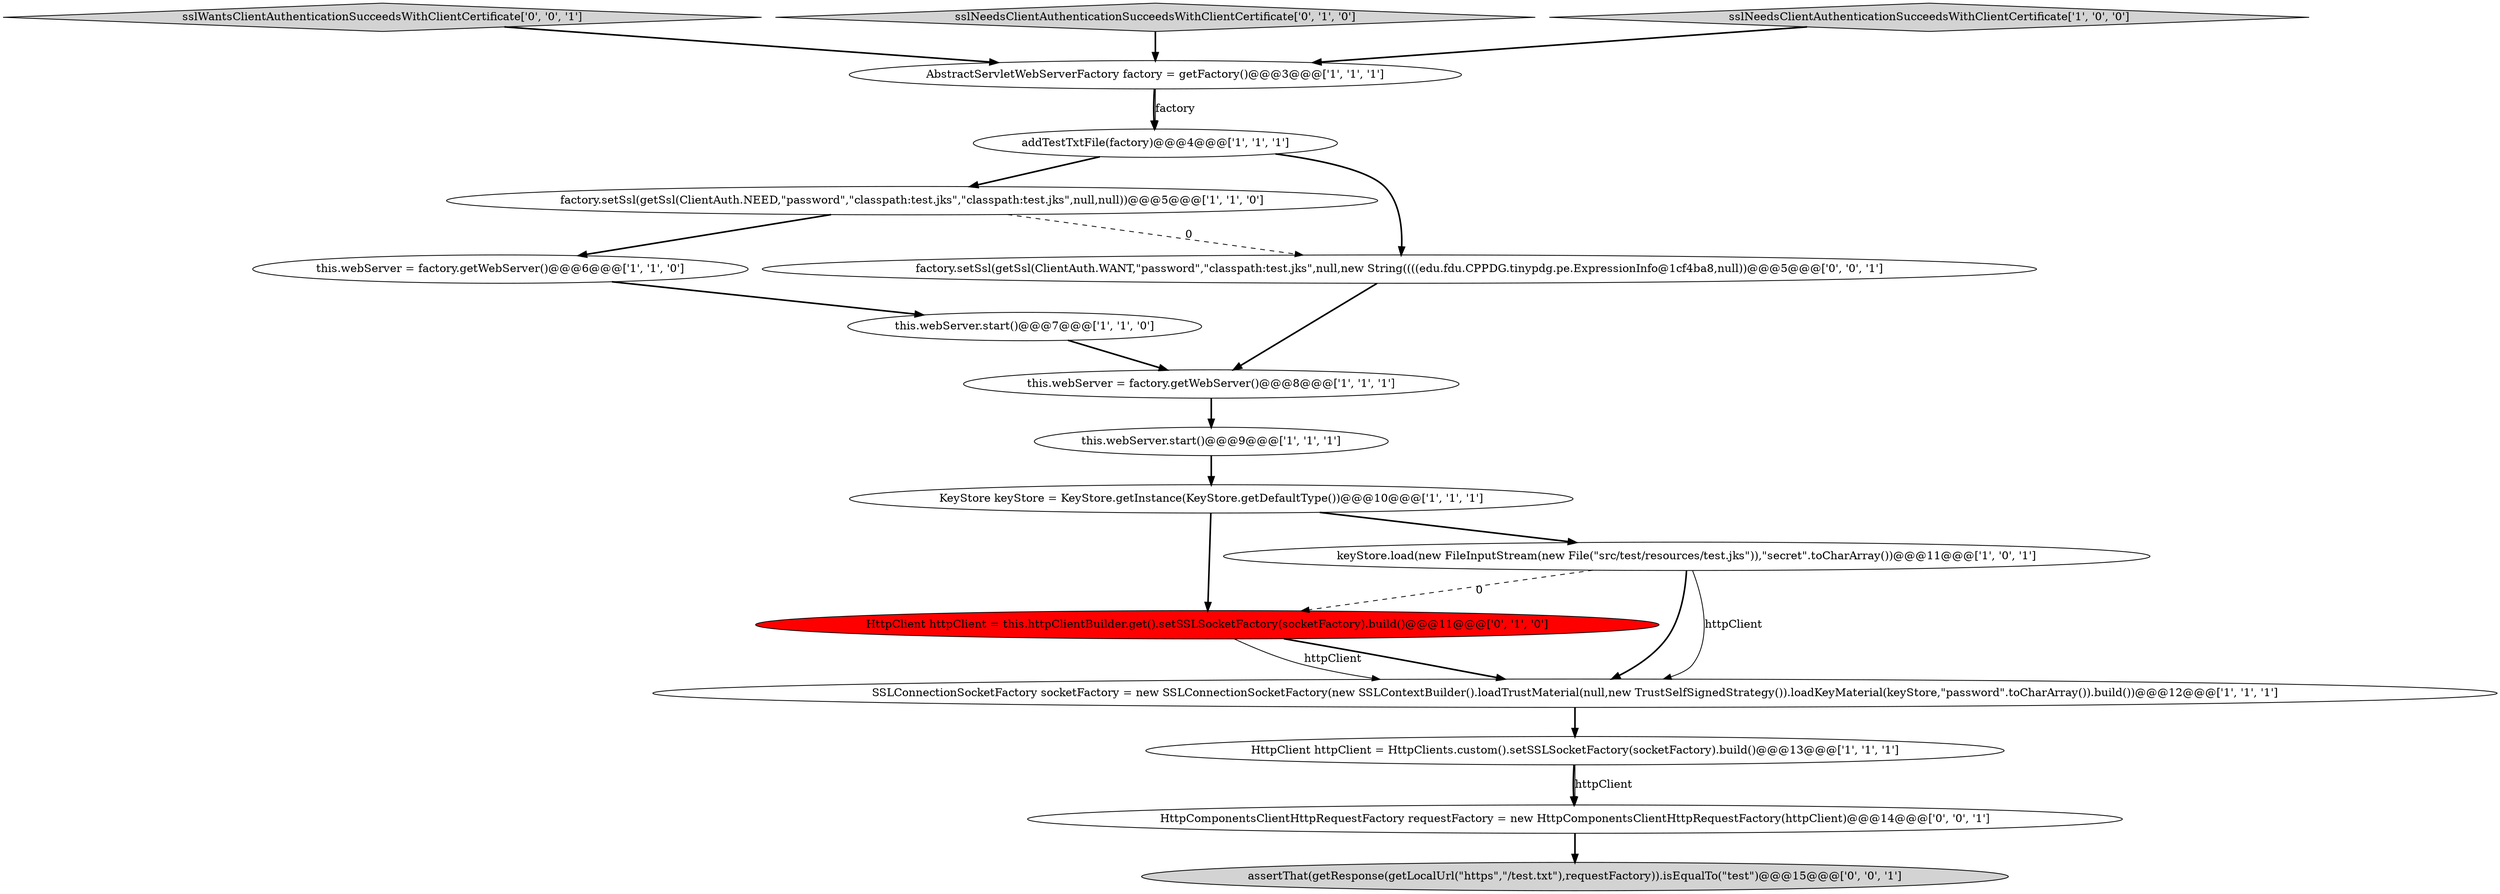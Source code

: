 digraph {
14 [style = filled, label = "HttpComponentsClientHttpRequestFactory requestFactory = new HttpComponentsClientHttpRequestFactory(httpClient)@@@14@@@['0', '0', '1']", fillcolor = white, shape = ellipse image = "AAA0AAABBB3BBB"];
7 [style = filled, label = "factory.setSsl(getSsl(ClientAuth.NEED,\"password\",\"classpath:test.jks\",\"classpath:test.jks\",null,null))@@@5@@@['1', '1', '0']", fillcolor = white, shape = ellipse image = "AAA0AAABBB1BBB"];
8 [style = filled, label = "this.webServer = factory.getWebServer()@@@8@@@['1', '1', '1']", fillcolor = white, shape = ellipse image = "AAA0AAABBB1BBB"];
1 [style = filled, label = "AbstractServletWebServerFactory factory = getFactory()@@@3@@@['1', '1', '1']", fillcolor = white, shape = ellipse image = "AAA0AAABBB1BBB"];
11 [style = filled, label = "SSLConnectionSocketFactory socketFactory = new SSLConnectionSocketFactory(new SSLContextBuilder().loadTrustMaterial(null,new TrustSelfSignedStrategy()).loadKeyMaterial(keyStore,\"password\".toCharArray()).build())@@@12@@@['1', '1', '1']", fillcolor = white, shape = ellipse image = "AAA0AAABBB1BBB"];
16 [style = filled, label = "sslWantsClientAuthenticationSucceedsWithClientCertificate['0', '0', '1']", fillcolor = lightgray, shape = diamond image = "AAA0AAABBB3BBB"];
12 [style = filled, label = "sslNeedsClientAuthenticationSucceedsWithClientCertificate['0', '1', '0']", fillcolor = lightgray, shape = diamond image = "AAA0AAABBB2BBB"];
17 [style = filled, label = "factory.setSsl(getSsl(ClientAuth.WANT,\"password\",\"classpath:test.jks\",null,new String((((edu.fdu.CPPDG.tinypdg.pe.ExpressionInfo@1cf4ba8,null))@@@5@@@['0', '0', '1']", fillcolor = white, shape = ellipse image = "AAA0AAABBB3BBB"];
6 [style = filled, label = "KeyStore keyStore = KeyStore.getInstance(KeyStore.getDefaultType())@@@10@@@['1', '1', '1']", fillcolor = white, shape = ellipse image = "AAA0AAABBB1BBB"];
13 [style = filled, label = "HttpClient httpClient = this.httpClientBuilder.get().setSSLSocketFactory(socketFactory).build()@@@11@@@['0', '1', '0']", fillcolor = red, shape = ellipse image = "AAA1AAABBB2BBB"];
4 [style = filled, label = "this.webServer.start()@@@7@@@['1', '1', '0']", fillcolor = white, shape = ellipse image = "AAA0AAABBB1BBB"];
0 [style = filled, label = "addTestTxtFile(factory)@@@4@@@['1', '1', '1']", fillcolor = white, shape = ellipse image = "AAA0AAABBB1BBB"];
10 [style = filled, label = "keyStore.load(new FileInputStream(new File(\"src/test/resources/test.jks\")),\"secret\".toCharArray())@@@11@@@['1', '0', '1']", fillcolor = white, shape = ellipse image = "AAA0AAABBB1BBB"];
3 [style = filled, label = "sslNeedsClientAuthenticationSucceedsWithClientCertificate['1', '0', '0']", fillcolor = lightgray, shape = diamond image = "AAA0AAABBB1BBB"];
5 [style = filled, label = "this.webServer = factory.getWebServer()@@@6@@@['1', '1', '0']", fillcolor = white, shape = ellipse image = "AAA0AAABBB1BBB"];
9 [style = filled, label = "HttpClient httpClient = HttpClients.custom().setSSLSocketFactory(socketFactory).build()@@@13@@@['1', '1', '1']", fillcolor = white, shape = ellipse image = "AAA0AAABBB1BBB"];
15 [style = filled, label = "assertThat(getResponse(getLocalUrl(\"https\",\"/test.txt\"),requestFactory)).isEqualTo(\"test\")@@@15@@@['0', '0', '1']", fillcolor = lightgray, shape = ellipse image = "AAA0AAABBB3BBB"];
2 [style = filled, label = "this.webServer.start()@@@9@@@['1', '1', '1']", fillcolor = white, shape = ellipse image = "AAA0AAABBB1BBB"];
17->8 [style = bold, label=""];
3->1 [style = bold, label=""];
7->17 [style = dashed, label="0"];
2->6 [style = bold, label=""];
10->11 [style = solid, label="httpClient"];
0->17 [style = bold, label=""];
1->0 [style = bold, label=""];
10->13 [style = dashed, label="0"];
11->9 [style = bold, label=""];
12->1 [style = bold, label=""];
13->11 [style = bold, label=""];
0->7 [style = bold, label=""];
1->0 [style = solid, label="factory"];
7->5 [style = bold, label=""];
8->2 [style = bold, label=""];
16->1 [style = bold, label=""];
6->13 [style = bold, label=""];
6->10 [style = bold, label=""];
5->4 [style = bold, label=""];
9->14 [style = bold, label=""];
9->14 [style = solid, label="httpClient"];
13->11 [style = solid, label="httpClient"];
4->8 [style = bold, label=""];
14->15 [style = bold, label=""];
10->11 [style = bold, label=""];
}
